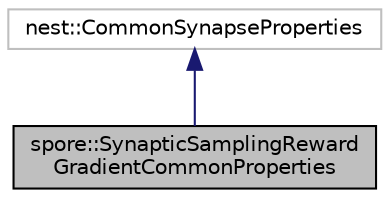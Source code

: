 digraph "spore::SynapticSamplingRewardGradientCommonProperties"
{
  edge [fontname="Helvetica",fontsize="10",labelfontname="Helvetica",labelfontsize="10"];
  node [fontname="Helvetica",fontsize="10",shape=record];
  Node0 [label="spore::SynapticSamplingReward\lGradientCommonProperties",height=0.2,width=0.4,color="black", fillcolor="grey75", style="filled", fontcolor="black"];
  Node1 -> Node0 [dir="back",color="midnightblue",fontsize="10",style="solid",fontname="Helvetica"];
  Node1 [label="nest::CommonSynapseProperties",height=0.2,width=0.4,color="grey75", fillcolor="white", style="filled"];
}

